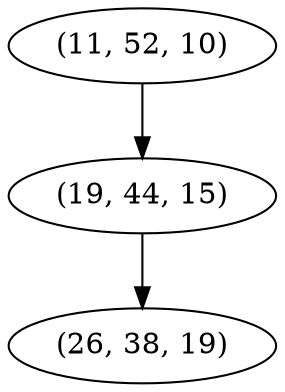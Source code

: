 digraph tree {
    "(11, 52, 10)";
    "(19, 44, 15)";
    "(26, 38, 19)";
    "(11, 52, 10)" -> "(19, 44, 15)";
    "(19, 44, 15)" -> "(26, 38, 19)";
}
